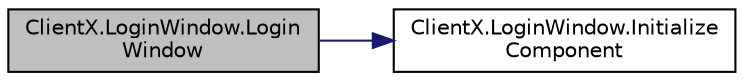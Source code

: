digraph "ClientX.LoginWindow.LoginWindow"
{
 // INTERACTIVE_SVG=YES
 // LATEX_PDF_SIZE
  edge [fontname="Helvetica",fontsize="10",labelfontname="Helvetica",labelfontsize="10"];
  node [fontname="Helvetica",fontsize="10",shape=record];
  rankdir="LR";
  Node1 [label="ClientX.LoginWindow.Login\lWindow",height=0.2,width=0.4,color="black", fillcolor="grey75", style="filled", fontcolor="black",tooltip="Inicjalizacja komponentu"];
  Node1 -> Node2 [color="midnightblue",fontsize="10",style="solid",fontname="Helvetica"];
  Node2 [label="ClientX.LoginWindow.Initialize\lComponent",height=0.2,width=0.4,color="black", fillcolor="white", style="filled",URL="$class_client_x_1_1_login_window.html#aa217db8ebaeb4de30c3c7a1e930f93c6",tooltip="InitializeComponent"];
}

